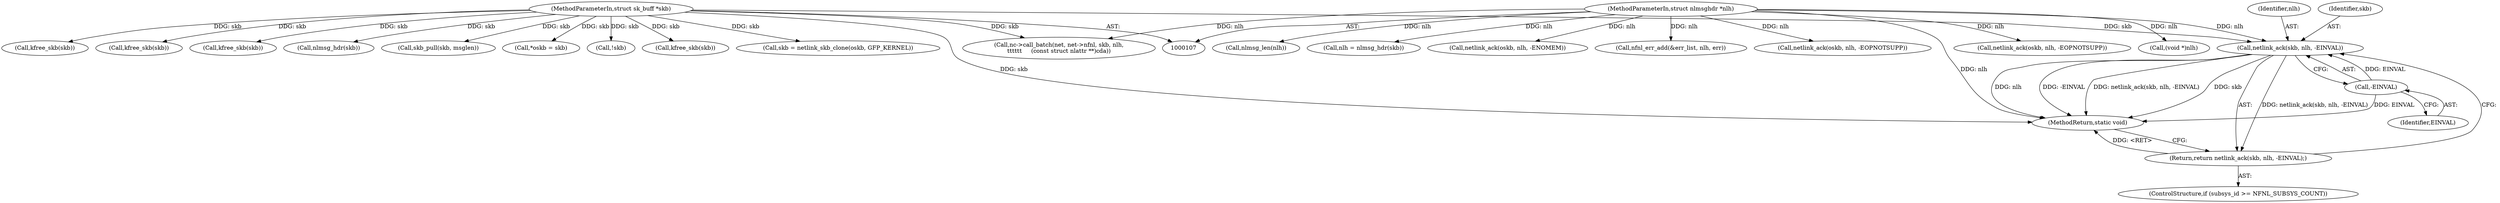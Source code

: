 digraph "0_linux_c58d6c93680f28ac58984af61d0a7ebf4319c241@pointer" {
"1000134" [label="(Call,netlink_ack(skb, nlh, -EINVAL))"];
"1000108" [label="(MethodParameterIn,struct sk_buff *skb)"];
"1000109" [label="(MethodParameterIn,struct nlmsghdr *nlh)"];
"1000137" [label="(Call,-EINVAL)"];
"1000133" [label="(Return,return netlink_ack(skb, nlh, -EINVAL);)"];
"1000109" [label="(MethodParameterIn,struct nlmsghdr *nlh)"];
"1000143" [label="(Call,skb = netlink_skb_clone(oskb, GFP_KERNEL))"];
"1000512" [label="(Call,kfree_skb(skb))"];
"1000205" [label="(Call,netlink_ack(oskb, nlh, -EOPNOTSUPP))"];
"1000184" [label="(Call,netlink_ack(oskb, nlh, -EOPNOTSUPP))"];
"1000353" [label="(Call,(void *)nlh)"];
"1000136" [label="(Identifier,nlh)"];
"1000133" [label="(Return,return netlink_ack(skb, nlh, -EINVAL);)"];
"1000246" [label="(Call,nlmsg_len(nlh))"];
"1000134" [label="(Call,netlink_ack(skb, nlh, -EINVAL))"];
"1000190" [label="(Call,kfree_skb(skb))"];
"1000489" [label="(Call,kfree_skb(skb))"];
"1000135" [label="(Identifier,skb)"];
"1000514" [label="(MethodReturn,static void)"];
"1000137" [label="(Call,-EINVAL)"];
"1000225" [label="(Call,nlmsg_hdr(skb))"];
"1000472" [label="(Call,skb_pull(skb, msglen))"];
"1000223" [label="(Call,nlh = nlmsg_hdr(skb))"];
"1000397" [label="(Call,nc->call_batch(net, net->nfnl, skb, nlh,\n\t\t\t\t\t\t     (const struct nlattr **)cda))"];
"1000138" [label="(Identifier,EINVAL)"];
"1000152" [label="(Call,netlink_ack(oskb, nlh, -ENOMEM))"];
"1000429" [label="(Call,nfnl_err_add(&err_list, nlh, err))"];
"1000113" [label="(Call,*oskb = skb)"];
"1000108" [label="(MethodParameterIn,struct sk_buff *skb)"];
"1000149" [label="(Call,!skb)"];
"1000129" [label="(ControlStructure,if (subsys_id >= NFNL_SUBSYS_COUNT))"];
"1000211" [label="(Call,kfree_skb(skb))"];
"1000134" -> "1000133"  [label="AST: "];
"1000134" -> "1000137"  [label="CFG: "];
"1000135" -> "1000134"  [label="AST: "];
"1000136" -> "1000134"  [label="AST: "];
"1000137" -> "1000134"  [label="AST: "];
"1000133" -> "1000134"  [label="CFG: "];
"1000134" -> "1000514"  [label="DDG: netlink_ack(skb, nlh, -EINVAL)"];
"1000134" -> "1000514"  [label="DDG: skb"];
"1000134" -> "1000514"  [label="DDG: nlh"];
"1000134" -> "1000514"  [label="DDG: -EINVAL"];
"1000134" -> "1000133"  [label="DDG: netlink_ack(skb, nlh, -EINVAL)"];
"1000108" -> "1000134"  [label="DDG: skb"];
"1000109" -> "1000134"  [label="DDG: nlh"];
"1000137" -> "1000134"  [label="DDG: EINVAL"];
"1000108" -> "1000107"  [label="AST: "];
"1000108" -> "1000514"  [label="DDG: skb"];
"1000108" -> "1000113"  [label="DDG: skb"];
"1000108" -> "1000143"  [label="DDG: skb"];
"1000108" -> "1000149"  [label="DDG: skb"];
"1000108" -> "1000190"  [label="DDG: skb"];
"1000108" -> "1000211"  [label="DDG: skb"];
"1000108" -> "1000225"  [label="DDG: skb"];
"1000108" -> "1000397"  [label="DDG: skb"];
"1000108" -> "1000472"  [label="DDG: skb"];
"1000108" -> "1000489"  [label="DDG: skb"];
"1000108" -> "1000512"  [label="DDG: skb"];
"1000109" -> "1000107"  [label="AST: "];
"1000109" -> "1000514"  [label="DDG: nlh"];
"1000109" -> "1000152"  [label="DDG: nlh"];
"1000109" -> "1000184"  [label="DDG: nlh"];
"1000109" -> "1000205"  [label="DDG: nlh"];
"1000109" -> "1000223"  [label="DDG: nlh"];
"1000109" -> "1000246"  [label="DDG: nlh"];
"1000109" -> "1000353"  [label="DDG: nlh"];
"1000109" -> "1000397"  [label="DDG: nlh"];
"1000109" -> "1000429"  [label="DDG: nlh"];
"1000137" -> "1000138"  [label="CFG: "];
"1000138" -> "1000137"  [label="AST: "];
"1000137" -> "1000514"  [label="DDG: EINVAL"];
"1000133" -> "1000129"  [label="AST: "];
"1000514" -> "1000133"  [label="CFG: "];
"1000133" -> "1000514"  [label="DDG: <RET>"];
}
